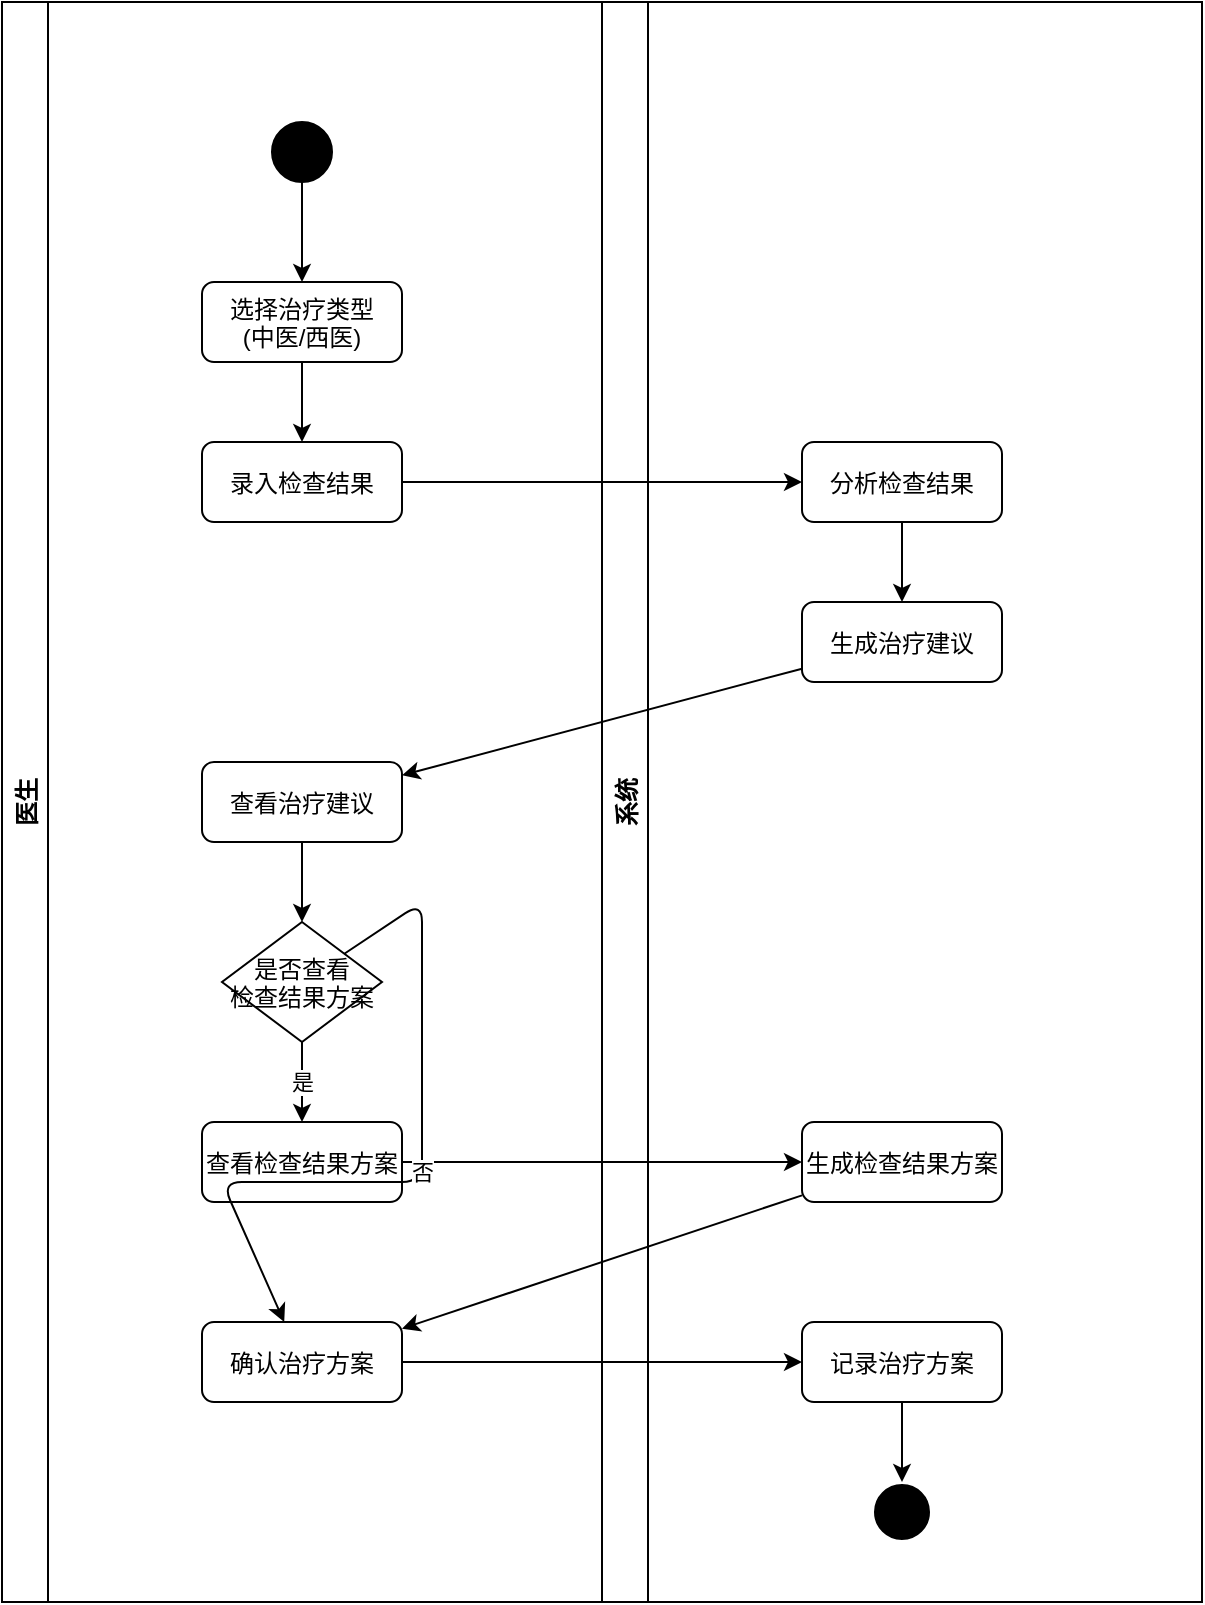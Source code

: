 <mxfile>
    <diagram id="treatment-recommendation" name="治疗方案推荐活动图">
        <mxGraphModel dx="1422" dy="798" grid="1" gridSize="10" guides="1" tooltips="1" connect="1" arrows="1" fold="1" page="1" pageScale="1" pageWidth="827" pageHeight="1169" math="0" shadow="0">
            <root>
                <mxCell id="0"/>
                <mxCell id="1" parent="0"/>
                
                <!-- 泳道 -->
                <mxCell id="doctor_lane" value="医生" style="swimlane;horizontal=0;" vertex="1" parent="1">
                    <mxGeometry x="40" y="40" width="300" height="800" as="geometry"/>
                </mxCell>
                
                <mxCell id="system_lane" value="系统" style="swimlane;horizontal=0;" vertex="1" parent="1">
                    <mxGeometry x="340" y="40" width="300" height="800" as="geometry"/>
                </mxCell>

                <!-- 开始节点 -->
                <mxCell id="start" value="" style="ellipse;fillColor=#000000;" vertex="1" parent="doctor_lane">
                    <mxGeometry x="135" y="60" width="30" height="30" as="geometry"/>
                </mxCell>

                <!-- 医生活动 -->
                <mxCell id="act1" value="选择治疗类型&#10;(中医/西医)" style="rounded=1;" vertex="1" parent="doctor_lane">
                    <mxGeometry x="100" y="140" width="100" height="40" as="geometry"/>
                </mxCell>

                <mxCell id="act2" value="录入检查结果" style="rounded=1;" vertex="1" parent="doctor_lane">
                    <mxGeometry x="100" y="220" width="100" height="40" as="geometry"/>
                </mxCell>

                <mxCell id="act3" value="查看治疗建议" style="rounded=1;" vertex="1" parent="doctor_lane">
                    <mxGeometry x="100" y="380" width="100" height="40" as="geometry"/>
                </mxCell>

                <mxCell id="decision1" value="是否查看&#10;检查结果方案" style="rhombus;" vertex="1" parent="doctor_lane">
                    <mxGeometry x="110" y="460" width="80" height="60" as="geometry"/>
                </mxCell>

                <mxCell id="act4" value="查看检查结果方案" style="rounded=1;" vertex="1" parent="doctor_lane">
                    <mxGeometry x="100" y="560" width="100" height="40" as="geometry"/>
                </mxCell>

                <mxCell id="act5" value="确认治疗方案" style="rounded=1;" vertex="1" parent="doctor_lane">
                    <mxGeometry x="100" y="660" width="100" height="40" as="geometry"/>
                </mxCell>

                <!-- 系统活动 -->
                <mxCell id="sys_act1" value="分析检查结果" style="rounded=1;" vertex="1" parent="system_lane">
                    <mxGeometry x="100" y="220" width="100" height="40" as="geometry"/>
                </mxCell>

                <mxCell id="sys_act2" value="生成治疗建议" style="rounded=1;" vertex="1" parent="system_lane">
                    <mxGeometry x="100" y="300" width="100" height="40" as="geometry"/>
                </mxCell>

                <mxCell id="sys_act3" value="生成检查结果方案" style="rounded=1;" vertex="1" parent="system_lane">
                    <mxGeometry x="100" y="560" width="100" height="40" as="geometry"/>
                </mxCell>

                <mxCell id="sys_act4" value="记录治疗方案" style="rounded=1;" vertex="1" parent="system_lane">
                    <mxGeometry x="100" y="660" width="100" height="40" as="geometry"/>
                </mxCell>

                <!-- 结束节点 -->
                <mxCell id="end" value="" style="ellipse;fillColor=#000000;strokeColor=#ffffff;strokeWidth=2;" vertex="1" parent="system_lane">
                    <mxGeometry x="135" y="740" width="30" height="30" as="geometry"/>
                </mxCell>

                <!-- 连接线 -->
                <mxCell id="edge1" value="" style="endArrow=classic;html=1;" edge="1" parent="1" source="start" target="act1">
                    <mxGeometry relative="1" as="geometry"/>
                </mxCell>

                <mxCell id="edge2" value="" style="endArrow=classic;html=1;" edge="1" parent="1" source="act1" target="act2">
                    <mxGeometry relative="1" as="geometry"/>
                </mxCell>

                <mxCell id="edge3" value="" style="endArrow=classic;html=1;" edge="1" parent="1" source="act2" target="sys_act1">
                    <mxGeometry relative="1" as="geometry"/>
                </mxCell>

                <mxCell id="edge4" value="" style="endArrow=classic;html=1;" edge="1" parent="1" source="sys_act1" target="sys_act2">
                    <mxGeometry relative="1" as="geometry"/>
                </mxCell>

                <mxCell id="edge5" value="" style="endArrow=classic;html=1;" edge="1" parent="1" source="sys_act2" target="act3">
                    <mxGeometry relative="1" as="geometry"/>
                </mxCell>

                <mxCell id="edge6" value="" style="endArrow=classic;html=1;" edge="1" parent="1" source="act3" target="decision1">
                    <mxGeometry relative="1" as="geometry"/>
                </mxCell>

                <mxCell id="edge7" value="是" style="endArrow=classic;html=1;" edge="1" parent="1" source="decision1" target="act4">
                    <mxGeometry relative="1" as="geometry"/>
                </mxCell>

                <mxCell id="edge8" value="" style="endArrow=classic;html=1;" edge="1" parent="1" source="act4" target="sys_act3">
                    <mxGeometry relative="1" as="geometry"/>
                </mxCell>

                <mxCell id="edge9" value="" style="endArrow=classic;html=1;" edge="1" parent="1" source="sys_act3" target="act5">
                    <mxGeometry relative="1" as="geometry"/>
                </mxCell>

                <mxCell id="edge10" value="否" style="endArrow=classic;html=1;" edge="1" parent="1" source="decision1" target="act5">
                    <mxGeometry relative="1" as="geometry">
                        <Array as="points">
                            <mxPoint x="250" y="490"/>
                            <mxPoint x="250" y="630"/>
                            <mxPoint x="150" y="630"/>
                        </Array>
                    </mxGeometry>
                </mxCell>

                <mxCell id="edge11" value="" style="endArrow=classic;html=1;" edge="1" parent="1" source="act5" target="sys_act4">
                    <mxGeometry relative="1" as="geometry"/>
                </mxCell>

                <mxCell id="edge12" value="" style="endArrow=classic;html=1;" edge="1" parent="1" source="sys_act4" target="end">
                    <mxGeometry relative="1" as="geometry"/>
                </mxCell>

            </root>
        </mxGraphModel>
    </diagram>
</mxfile>